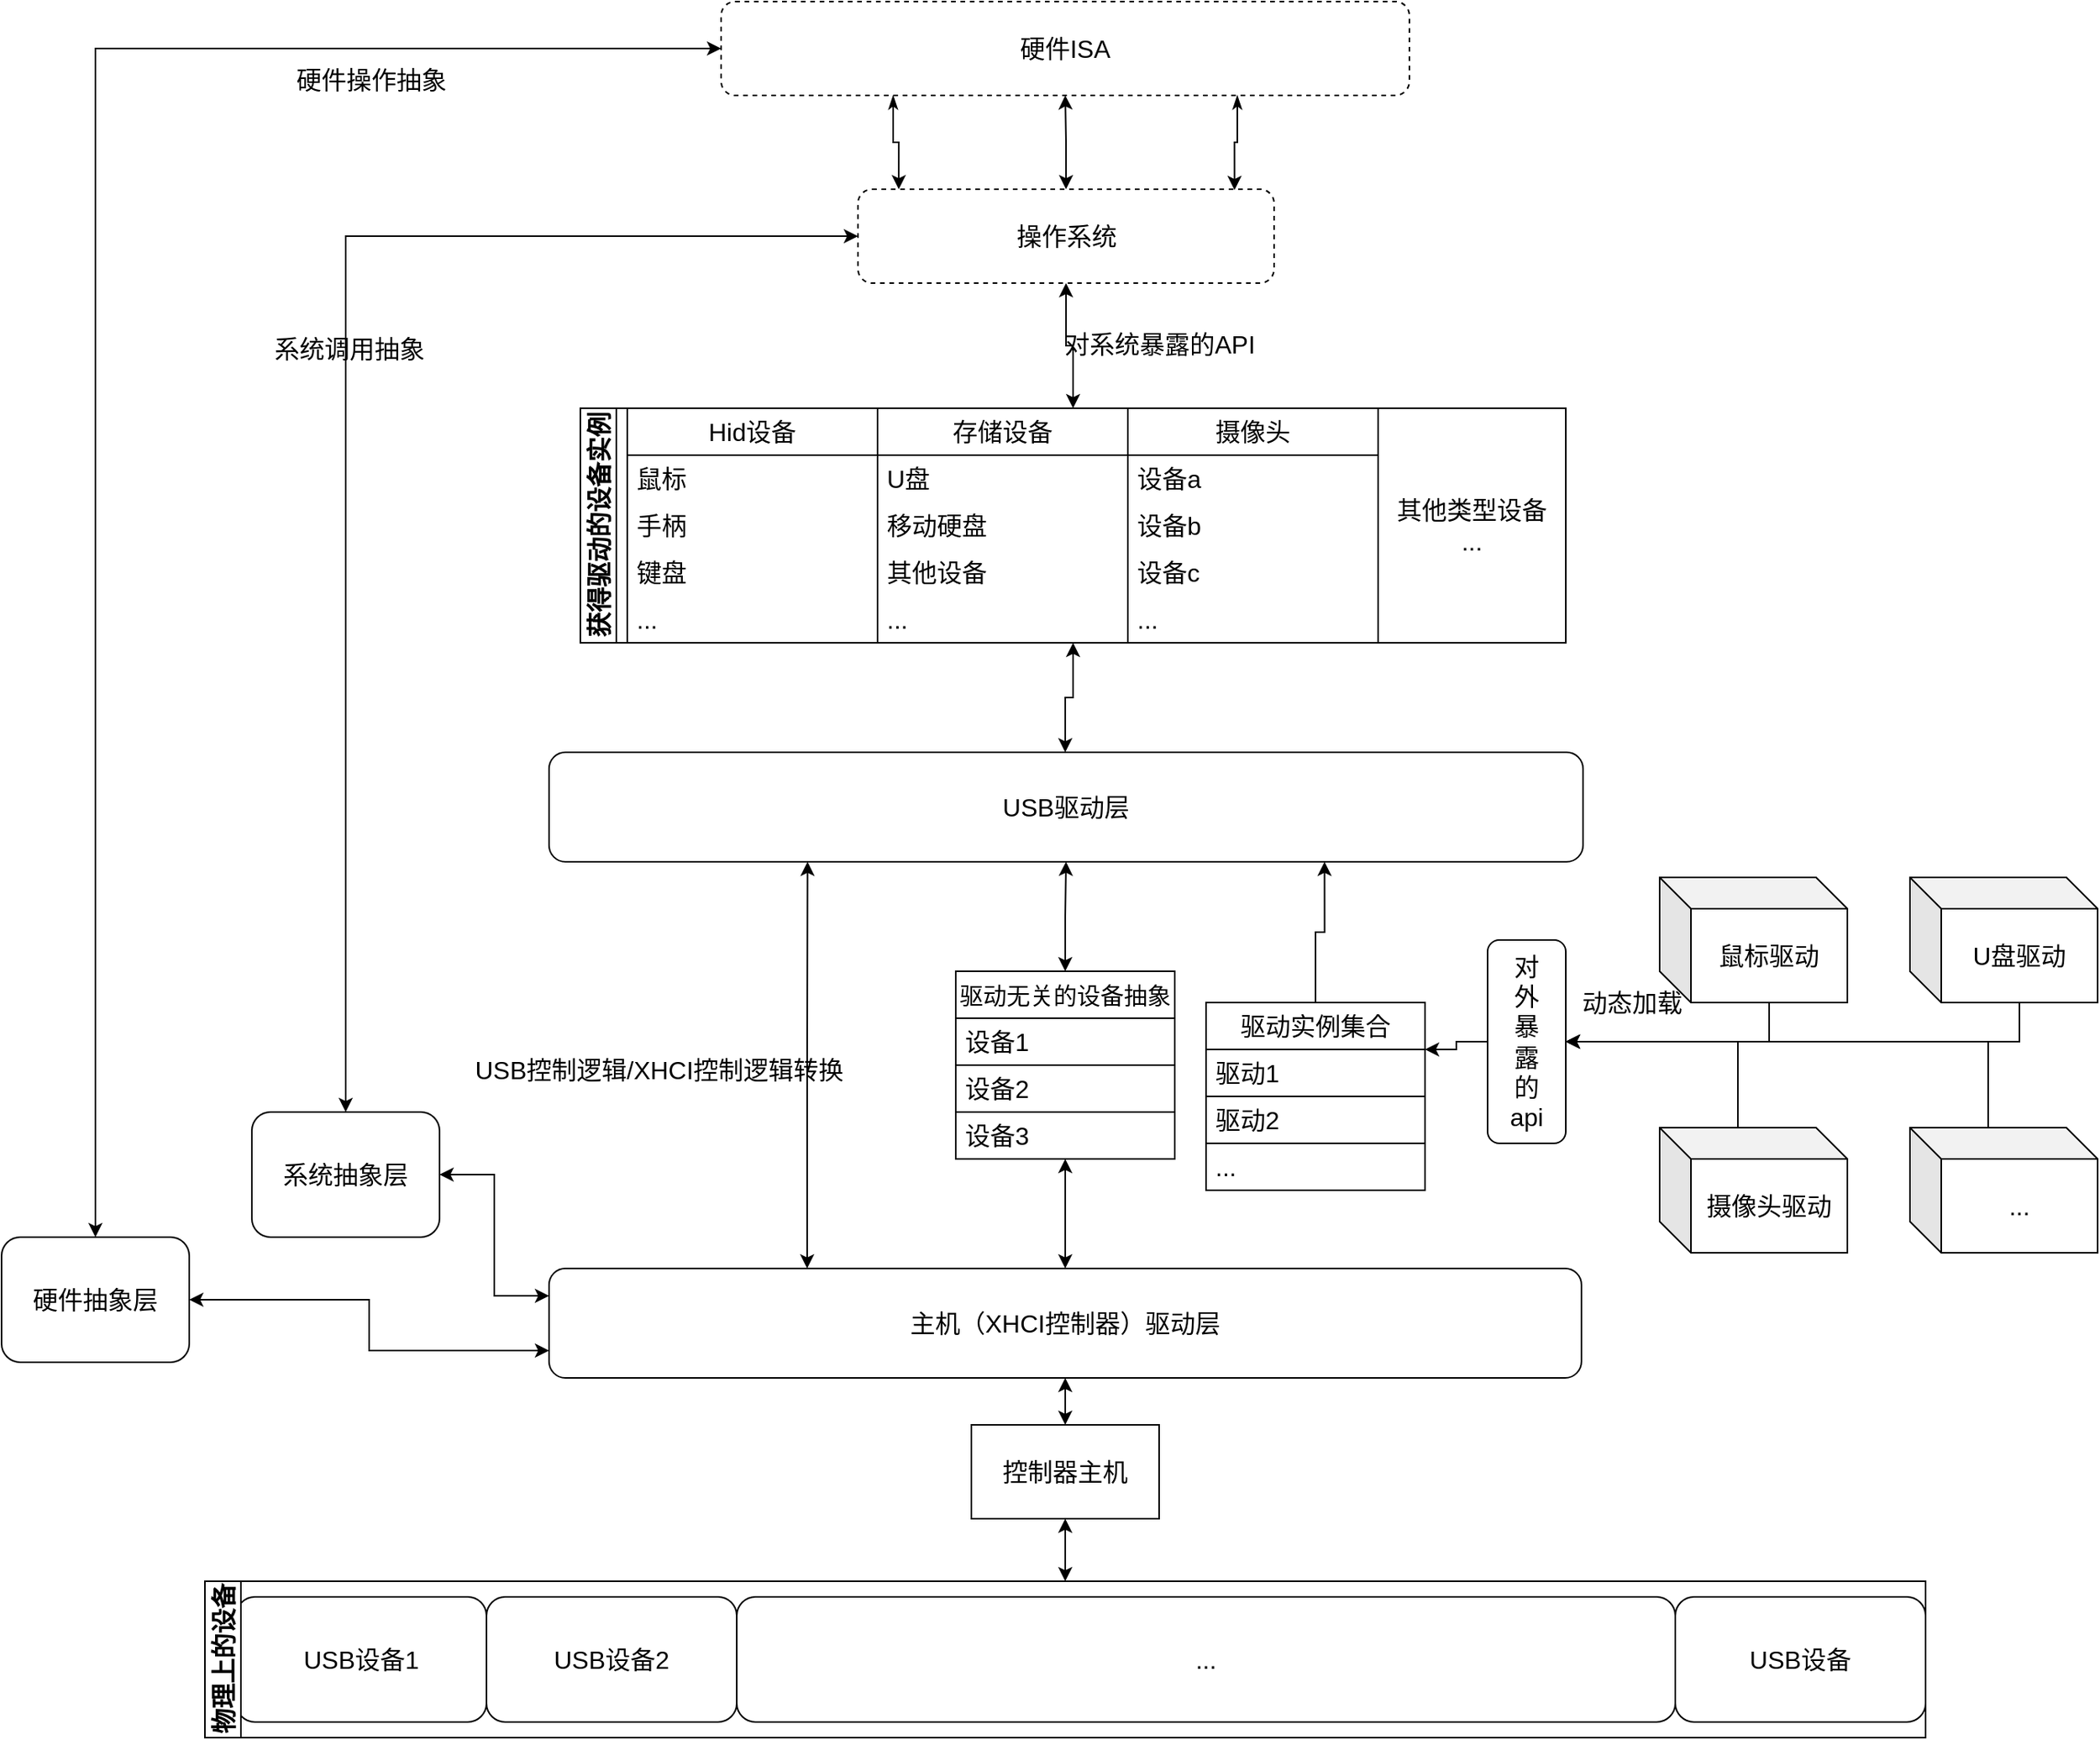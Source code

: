 <mxfile version="24.8.0">
  <diagram name="第 1 页" id="4xeG-ASjtE01gqBWx2Hc">
    <mxGraphModel dx="2022" dy="5783" grid="1" gridSize="10" guides="1" tooltips="1" connect="1" arrows="1" fold="1" page="1" pageScale="1" pageWidth="3300" pageHeight="4681" math="0" shadow="0">
      <root>
        <object label="" font-size="45px" id="0">
          <mxCell />
        </object>
        <mxCell id="1" parent="0" />
        <mxCell id="SofYbIExT5qBE5t5EB93-19" style="edgeStyle=orthogonalEdgeStyle;rounded=0;orthogonalLoop=1;jettySize=auto;html=1;entryX=0.5;entryY=1;entryDx=0;entryDy=0;startArrow=classic;startFill=1;movable=1;resizable=1;rotatable=1;deletable=1;editable=1;locked=0;connectable=1;labelBackgroundColor=none;fontSize=16;" parent="1" source="SofYbIExT5qBE5t5EB93-4" target="SofYbIExT5qBE5t5EB93-15" edge="1">
          <mxGeometry relative="1" as="geometry" />
        </mxCell>
        <mxCell id="SofYbIExT5qBE5t5EB93-4" value="&lt;font style=&quot;font-size: 16px;&quot;&gt;操作系统&lt;/font&gt;" style="rounded=1;whiteSpace=wrap;html=1;dashed=1;movable=1;resizable=1;rotatable=1;deletable=1;editable=1;locked=0;connectable=1;labelBackgroundColor=none;fontSize=16;" parent="1" vertex="1">
          <mxGeometry x="727.5" y="80" width="266" height="60" as="geometry" />
        </mxCell>
        <mxCell id="SofYbIExT5qBE5t5EB93-15" value="&lt;font style=&quot;font-size: 16px;&quot;&gt;硬件ISA&lt;/font&gt;" style="rounded=1;whiteSpace=wrap;html=1;dashed=1;movable=1;resizable=1;rotatable=1;deletable=1;editable=1;locked=0;connectable=1;labelBackgroundColor=none;fontSize=16;" parent="1" vertex="1">
          <mxGeometry x="640" y="-40" width="440" height="60" as="geometry" />
        </mxCell>
        <mxCell id="SofYbIExT5qBE5t5EB93-21" style="edgeStyle=orthogonalEdgeStyle;rounded=0;orthogonalLoop=1;jettySize=auto;html=1;exitX=0.25;exitY=1;exitDx=0;exitDy=0;entryX=0.098;entryY=0;entryDx=0;entryDy=0;entryPerimeter=0;startArrow=classicThin;startFill=1;movable=1;resizable=1;rotatable=1;deletable=1;editable=1;locked=0;connectable=1;labelBackgroundColor=none;fontSize=16;" parent="1" source="SofYbIExT5qBE5t5EB93-15" target="SofYbIExT5qBE5t5EB93-4" edge="1">
          <mxGeometry relative="1" as="geometry" />
        </mxCell>
        <mxCell id="SofYbIExT5qBE5t5EB93-22" style="edgeStyle=orthogonalEdgeStyle;rounded=0;orthogonalLoop=1;jettySize=auto;html=1;exitX=0.75;exitY=1;exitDx=0;exitDy=0;entryX=0.905;entryY=0.008;entryDx=0;entryDy=0;entryPerimeter=0;startArrow=classicThin;startFill=1;movable=1;resizable=1;rotatable=1;deletable=1;editable=1;locked=0;connectable=1;labelBackgroundColor=none;fontSize=16;" parent="1" source="SofYbIExT5qBE5t5EB93-15" target="SofYbIExT5qBE5t5EB93-4" edge="1">
          <mxGeometry relative="1" as="geometry" />
        </mxCell>
        <mxCell id="RQC1SZQL9GjInuUlFMc3-32" style="edgeStyle=orthogonalEdgeStyle;rounded=0;orthogonalLoop=1;jettySize=auto;html=1;exitX=0.5;exitY=0;exitDx=0;exitDy=0;entryX=0.5;entryY=1;entryDx=0;entryDy=0;startArrow=classic;startFill=1;movable=1;resizable=1;rotatable=1;deletable=1;editable=1;locked=0;connectable=1;labelBackgroundColor=none;fontSize=16;" parent="1" source="RQC1SZQL9GjInuUlFMc3-28" target="SofYbIExT5qBE5t5EB93-4" edge="1">
          <mxGeometry relative="1" as="geometry" />
        </mxCell>
        <mxCell id="RQC1SZQL9GjInuUlFMc3-43" value="对系统暴露的API" style="edgeLabel;html=1;align=center;verticalAlign=middle;resizable=1;points=[];fontSize=16;movable=1;rotatable=1;deletable=1;editable=1;locked=0;connectable=1;labelBackgroundColor=none;" parent="RQC1SZQL9GjInuUlFMc3-32" vertex="1" connectable="0">
          <mxGeometry x="-0.107" relative="1" as="geometry">
            <mxPoint x="55" y="-4" as="offset" />
          </mxGeometry>
        </mxCell>
        <mxCell id="RQC1SZQL9GjInuUlFMc3-160" style="edgeStyle=orthogonalEdgeStyle;rounded=0;orthogonalLoop=1;jettySize=auto;html=1;startArrow=classic;startFill=1;movable=1;resizable=1;rotatable=1;deletable=1;editable=1;locked=0;connectable=1;labelBackgroundColor=none;fontSize=16;" parent="1" source="RQC1SZQL9GjInuUlFMc3-28" target="RQC1SZQL9GjInuUlFMc3-30" edge="1">
          <mxGeometry relative="1" as="geometry">
            <Array as="points">
              <mxPoint x="865" y="405" />
              <mxPoint x="860" y="405" />
            </Array>
          </mxGeometry>
        </mxCell>
        <mxCell id="RQC1SZQL9GjInuUlFMc3-30" value="USB驱动层" style="rounded=1;whiteSpace=wrap;html=1;movable=1;resizable=1;rotatable=1;deletable=1;editable=1;locked=0;connectable=1;labelBackgroundColor=none;fontSize=16;" parent="1" vertex="1">
          <mxGeometry x="530" y="440" width="661" height="70" as="geometry" />
        </mxCell>
        <mxCell id="RQC1SZQL9GjInuUlFMc3-94" style="edgeStyle=orthogonalEdgeStyle;rounded=0;orthogonalLoop=1;jettySize=auto;html=1;exitX=0.25;exitY=0;exitDx=0;exitDy=0;entryX=0.25;entryY=1;entryDx=0;entryDy=0;startArrow=classic;startFill=1;movable=1;resizable=1;rotatable=1;deletable=1;editable=1;locked=0;connectable=1;labelBackgroundColor=none;fontSize=16;" parent="1" source="RQC1SZQL9GjInuUlFMc3-31" target="RQC1SZQL9GjInuUlFMc3-30" edge="1">
          <mxGeometry relative="1" as="geometry" />
        </mxCell>
        <mxCell id="RQC1SZQL9GjInuUlFMc3-95" value="USB控制逻辑/XHCI控制逻辑转换" style="edgeLabel;html=1;align=center;verticalAlign=middle;resizable=1;points=[];movable=1;rotatable=1;deletable=1;editable=1;locked=0;connectable=1;labelBackgroundColor=none;fontSize=16;" parent="RQC1SZQL9GjInuUlFMc3-94" vertex="1" connectable="0">
          <mxGeometry x="-0.119" y="7" relative="1" as="geometry">
            <mxPoint x="-88" y="-13" as="offset" />
          </mxGeometry>
        </mxCell>
        <mxCell id="RQC1SZQL9GjInuUlFMc3-105" style="edgeStyle=orthogonalEdgeStyle;rounded=0;orthogonalLoop=1;jettySize=auto;html=1;entryX=0.5;entryY=0;entryDx=0;entryDy=0;startArrow=classic;startFill=1;movable=1;resizable=1;rotatable=1;deletable=1;editable=1;locked=0;connectable=1;labelBackgroundColor=none;fontSize=16;" parent="1" source="RQC1SZQL9GjInuUlFMc3-31" target="RQC1SZQL9GjInuUlFMc3-104" edge="1">
          <mxGeometry relative="1" as="geometry" />
        </mxCell>
        <mxCell id="RQC1SZQL9GjInuUlFMc3-31" value="主机（XHCI控制器）驱动层" style="rounded=1;whiteSpace=wrap;html=1;strokeColor=default;movable=1;resizable=1;rotatable=1;deletable=1;editable=1;locked=0;connectable=1;labelBackgroundColor=none;fontSize=16;" parent="1" vertex="1">
          <mxGeometry x="530" y="770" width="660" height="70" as="geometry" />
        </mxCell>
        <mxCell id="RQC1SZQL9GjInuUlFMc3-36" style="edgeStyle=orthogonalEdgeStyle;rounded=0;orthogonalLoop=1;jettySize=auto;html=1;exitX=0.5;exitY=0;exitDx=0;exitDy=0;entryX=0;entryY=0.5;entryDx=0;entryDy=0;startArrow=classic;startFill=1;movable=1;resizable=1;rotatable=1;deletable=1;editable=1;locked=0;connectable=1;labelBackgroundColor=none;fontSize=16;" parent="1" source="RQC1SZQL9GjInuUlFMc3-34" target="SofYbIExT5qBE5t5EB93-15" edge="1">
          <mxGeometry relative="1" as="geometry" />
        </mxCell>
        <mxCell id="RQC1SZQL9GjInuUlFMc3-38" value="硬件操作抽象" style="edgeLabel;html=1;align=center;verticalAlign=middle;resizable=1;points=[];movable=1;rotatable=1;deletable=1;editable=1;locked=0;connectable=1;labelBackgroundColor=none;fontSize=16;" parent="RQC1SZQL9GjInuUlFMc3-36" vertex="1" connectable="0">
          <mxGeometry x="0.777" y="-2" relative="1" as="geometry">
            <mxPoint x="-95" y="18" as="offset" />
          </mxGeometry>
        </mxCell>
        <mxCell id="FM6HuQMDMmsRYg27hzhD-2" style="edgeStyle=orthogonalEdgeStyle;rounded=0;orthogonalLoop=1;jettySize=auto;html=1;exitX=1;exitY=0.5;exitDx=0;exitDy=0;entryX=0;entryY=0.75;entryDx=0;entryDy=0;startArrow=classic;startFill=1;movable=1;resizable=1;rotatable=1;deletable=1;editable=1;locked=0;connectable=1;labelBackgroundColor=none;fontSize=16;" parent="1" source="RQC1SZQL9GjInuUlFMc3-34" target="RQC1SZQL9GjInuUlFMc3-31" edge="1">
          <mxGeometry relative="1" as="geometry" />
        </mxCell>
        <mxCell id="RQC1SZQL9GjInuUlFMc3-34" value="硬件抽象层" style="rounded=1;whiteSpace=wrap;html=1;movable=1;resizable=1;rotatable=1;deletable=1;editable=1;locked=0;connectable=1;labelBackgroundColor=none;fontSize=16;" parent="1" vertex="1">
          <mxGeometry x="180" y="750" width="120" height="80" as="geometry" />
        </mxCell>
        <mxCell id="RQC1SZQL9GjInuUlFMc3-61" style="edgeStyle=orthogonalEdgeStyle;rounded=0;orthogonalLoop=1;jettySize=auto;html=1;entryX=0;entryY=0.5;entryDx=0;entryDy=0;startArrow=classic;startFill=1;movable=1;resizable=1;rotatable=1;deletable=1;editable=1;locked=0;connectable=1;labelBackgroundColor=none;fontSize=16;" parent="1" source="RQC1SZQL9GjInuUlFMc3-40" target="SofYbIExT5qBE5t5EB93-4" edge="1">
          <mxGeometry relative="1" as="geometry">
            <Array as="points">
              <mxPoint x="400" y="110" />
            </Array>
          </mxGeometry>
        </mxCell>
        <mxCell id="RQC1SZQL9GjInuUlFMc3-66" value="系统调用抽象" style="edgeLabel;html=1;align=center;verticalAlign=middle;resizable=1;points=[];movable=1;rotatable=1;deletable=1;editable=1;locked=0;connectable=1;labelBackgroundColor=none;fontSize=16;" parent="RQC1SZQL9GjInuUlFMc3-61" vertex="1" connectable="0">
          <mxGeometry x="0.164" y="-2" relative="1" as="geometry">
            <mxPoint y="28" as="offset" />
          </mxGeometry>
        </mxCell>
        <mxCell id="FM6HuQMDMmsRYg27hzhD-1" style="edgeStyle=orthogonalEdgeStyle;rounded=0;orthogonalLoop=1;jettySize=auto;html=1;exitX=1;exitY=0.5;exitDx=0;exitDy=0;entryX=0;entryY=0.25;entryDx=0;entryDy=0;startArrow=classic;startFill=1;movable=1;resizable=1;rotatable=1;deletable=1;editable=1;locked=0;connectable=1;labelBackgroundColor=none;fontSize=16;" parent="1" source="RQC1SZQL9GjInuUlFMc3-40" target="RQC1SZQL9GjInuUlFMc3-31" edge="1">
          <mxGeometry relative="1" as="geometry" />
        </mxCell>
        <mxCell id="RQC1SZQL9GjInuUlFMc3-40" value="系统抽象层" style="rounded=1;whiteSpace=wrap;html=1;movable=1;resizable=1;rotatable=1;deletable=1;editable=1;locked=0;connectable=1;labelBackgroundColor=none;fontSize=16;" parent="1" vertex="1">
          <mxGeometry x="340" y="670" width="120" height="80" as="geometry" />
        </mxCell>
        <mxCell id="RQC1SZQL9GjInuUlFMc3-161" style="edgeStyle=orthogonalEdgeStyle;rounded=0;orthogonalLoop=1;jettySize=auto;html=1;entryX=0.5;entryY=0;entryDx=0;entryDy=0;startArrow=classic;startFill=1;movable=1;resizable=1;rotatable=1;deletable=1;editable=1;locked=0;connectable=1;labelBackgroundColor=none;fontSize=16;" parent="1" source="RQC1SZQL9GjInuUlFMc3-89" target="RQC1SZQL9GjInuUlFMc3-31" edge="1">
          <mxGeometry relative="1" as="geometry" />
        </mxCell>
        <mxCell id="RQC1SZQL9GjInuUlFMc3-89" value="驱动无关的设备抽象" style="swimlane;fontStyle=0;childLayout=stackLayout;horizontal=1;startSize=30;horizontalStack=0;resizeParent=1;resizeParentMax=0;resizeLast=0;collapsible=1;marginBottom=0;whiteSpace=wrap;html=1;movable=1;resizable=1;rotatable=1;deletable=1;editable=1;locked=0;connectable=1;labelBackgroundColor=none;fontSize=15;" parent="1" vertex="1">
          <mxGeometry x="790" y="580" width="140" height="120" as="geometry" />
        </mxCell>
        <mxCell id="RQC1SZQL9GjInuUlFMc3-90" value="设备1" style="text;strokeColor=default;fillColor=none;align=left;verticalAlign=middle;spacingLeft=4;spacingRight=4;overflow=hidden;points=[[0,0.5],[1,0.5]];portConstraint=eastwest;rotatable=1;whiteSpace=wrap;html=1;shadow=0;movable=1;resizable=1;deletable=1;editable=1;locked=0;connectable=1;labelBackgroundColor=none;fontSize=16;" parent="RQC1SZQL9GjInuUlFMc3-89" vertex="1">
          <mxGeometry y="30" width="140" height="30" as="geometry" />
        </mxCell>
        <mxCell id="RQC1SZQL9GjInuUlFMc3-91" value="设备2" style="text;strokeColor=default;fillColor=none;align=left;verticalAlign=middle;spacingLeft=4;spacingRight=4;overflow=hidden;points=[[0,0.5],[1,0.5]];portConstraint=eastwest;rotatable=1;whiteSpace=wrap;html=1;movable=1;resizable=1;deletable=1;editable=1;locked=0;connectable=1;labelBackgroundColor=none;fontSize=16;" parent="RQC1SZQL9GjInuUlFMc3-89" vertex="1">
          <mxGeometry y="60" width="140" height="30" as="geometry" />
        </mxCell>
        <mxCell id="RQC1SZQL9GjInuUlFMc3-92" value="设备3" style="text;strokeColor=default;fillColor=none;align=left;verticalAlign=middle;spacingLeft=4;spacingRight=4;overflow=hidden;points=[[0,0.5],[1,0.5]];portConstraint=eastwest;rotatable=1;whiteSpace=wrap;html=1;movable=1;resizable=1;deletable=1;editable=1;locked=0;connectable=1;labelBackgroundColor=none;fontSize=16;" parent="RQC1SZQL9GjInuUlFMc3-89" vertex="1">
          <mxGeometry y="90" width="140" height="30" as="geometry" />
        </mxCell>
        <mxCell id="RQC1SZQL9GjInuUlFMc3-101" value="" style="group;movable=1;resizable=1;rotatable=1;deletable=1;editable=1;locked=0;connectable=1;labelBackgroundColor=none;fontSize=16;" parent="1" vertex="1" connectable="0">
          <mxGeometry x="310" y="970" width="1100" height="100" as="geometry" />
        </mxCell>
        <mxCell id="RQC1SZQL9GjInuUlFMc3-1" value="&lt;span style=&quot;font-size: 16px;&quot;&gt;USB&lt;/span&gt;&lt;span style=&quot;font-size: 16px;&quot;&gt;设备1&lt;/span&gt;" style="rounded=1;whiteSpace=wrap;html=1;movable=1;resizable=1;rotatable=1;deletable=1;editable=1;locked=0;connectable=1;labelBackgroundColor=none;fontSize=16;" parent="RQC1SZQL9GjInuUlFMc3-101" vertex="1">
          <mxGeometry x="20" y="10" width="160" height="80" as="geometry" />
        </mxCell>
        <mxCell id="RQC1SZQL9GjInuUlFMc3-18" value="&lt;span style=&quot;font-size: 16px;&quot;&gt;USB&lt;/span&gt;&lt;span style=&quot;font-size: 16px;&quot;&gt;设备2&lt;/span&gt;" style="rounded=1;whiteSpace=wrap;html=1;movable=1;resizable=1;rotatable=1;deletable=1;editable=1;locked=0;connectable=1;labelBackgroundColor=none;fontSize=16;" parent="RQC1SZQL9GjInuUlFMc3-101" vertex="1">
          <mxGeometry x="180" y="10" width="160" height="80" as="geometry" />
        </mxCell>
        <mxCell id="RQC1SZQL9GjInuUlFMc3-19" value="&lt;span style=&quot;font-size: 16px;&quot;&gt;...&lt;/span&gt;" style="rounded=1;whiteSpace=wrap;html=1;movable=1;resizable=1;rotatable=1;deletable=1;editable=1;locked=0;connectable=1;labelBackgroundColor=none;fontSize=16;" parent="RQC1SZQL9GjInuUlFMc3-101" vertex="1">
          <mxGeometry x="340" y="10" width="600" height="80" as="geometry" />
        </mxCell>
        <mxCell id="RQC1SZQL9GjInuUlFMc3-23" value="&lt;span style=&quot;font-size: 16px;&quot;&gt;USB&lt;/span&gt;&lt;span style=&quot;font-size: 16px;&quot;&gt;设备&lt;/span&gt;" style="rounded=1;whiteSpace=wrap;html=1;movable=1;resizable=1;rotatable=1;deletable=1;editable=1;locked=0;connectable=1;labelBackgroundColor=none;fontSize=16;" parent="RQC1SZQL9GjInuUlFMc3-101" vertex="1">
          <mxGeometry x="940" y="10" width="160" height="80" as="geometry" />
        </mxCell>
        <mxCell id="RQC1SZQL9GjInuUlFMc3-100" value="物理上的设备" style="swimlane;horizontal=0;whiteSpace=wrap;html=1;movable=1;resizable=1;rotatable=1;deletable=1;editable=1;locked=0;connectable=1;labelBackgroundColor=none;fontSize=16;" parent="RQC1SZQL9GjInuUlFMc3-101" vertex="1">
          <mxGeometry width="1100" height="100" as="geometry" />
        </mxCell>
        <mxCell id="RQC1SZQL9GjInuUlFMc3-106" style="edgeStyle=orthogonalEdgeStyle;rounded=0;orthogonalLoop=1;jettySize=auto;html=1;exitX=0.5;exitY=1;exitDx=0;exitDy=0;entryX=0.5;entryY=0;entryDx=0;entryDy=0;startArrow=classic;startFill=1;movable=1;resizable=1;rotatable=1;deletable=1;editable=1;locked=0;connectable=1;labelBackgroundColor=none;fontSize=16;" parent="1" source="RQC1SZQL9GjInuUlFMc3-104" target="RQC1SZQL9GjInuUlFMc3-100" edge="1">
          <mxGeometry relative="1" as="geometry" />
        </mxCell>
        <mxCell id="RQC1SZQL9GjInuUlFMc3-104" value="控制器主机" style="rounded=0;whiteSpace=wrap;html=1;movable=1;resizable=1;rotatable=1;deletable=1;editable=1;locked=0;connectable=1;labelBackgroundColor=none;fontSize=16;" parent="1" vertex="1">
          <mxGeometry x="800" y="870" width="120" height="60" as="geometry" />
        </mxCell>
        <mxCell id="RQC1SZQL9GjInuUlFMc3-128" style="edgeStyle=orthogonalEdgeStyle;rounded=0;orthogonalLoop=1;jettySize=auto;html=1;exitX=0.5;exitY=0;exitDx=0;exitDy=0;entryX=0.5;entryY=1;entryDx=0;entryDy=0;startArrow=classic;startFill=1;movable=1;resizable=1;rotatable=1;deletable=1;editable=1;locked=0;connectable=1;labelBackgroundColor=none;fontSize=16;" parent="1" source="RQC1SZQL9GjInuUlFMc3-89" target="RQC1SZQL9GjInuUlFMc3-30" edge="1">
          <mxGeometry relative="1" as="geometry">
            <mxPoint x="860" y="540" as="sourcePoint" />
          </mxGeometry>
        </mxCell>
        <mxCell id="RQC1SZQL9GjInuUlFMc3-158" style="edgeStyle=orthogonalEdgeStyle;rounded=0;orthogonalLoop=1;jettySize=auto;html=1;exitX=0;exitY=0.5;exitDx=0;exitDy=0;entryX=1;entryY=0.25;entryDx=0;entryDy=0;movable=1;resizable=1;rotatable=1;deletable=1;editable=1;locked=0;connectable=1;labelBackgroundColor=none;fontSize=16;" parent="1" source="RQC1SZQL9GjInuUlFMc3-131" target="RQC1SZQL9GjInuUlFMc3-151" edge="1">
          <mxGeometry relative="1" as="geometry" />
        </mxCell>
        <mxCell id="RQC1SZQL9GjInuUlFMc3-131" value="对&lt;div style=&quot;font-size: 16px;&quot;&gt;外&lt;/div&gt;&lt;div style=&quot;font-size: 16px;&quot;&gt;暴&lt;/div&gt;&lt;div style=&quot;font-size: 16px;&quot;&gt;露&lt;/div&gt;&lt;div style=&quot;font-size: 16px;&quot;&gt;的&lt;/div&gt;&lt;div style=&quot;font-size: 16px;&quot;&gt;api&lt;/div&gt;" style="rounded=1;whiteSpace=wrap;html=1;movable=1;resizable=1;rotatable=1;deletable=1;editable=1;locked=0;connectable=1;labelBackgroundColor=none;fontSize=16;" parent="1" vertex="1">
          <mxGeometry x="1130" y="560" width="50" height="130" as="geometry" />
        </mxCell>
        <mxCell id="RQC1SZQL9GjInuUlFMc3-134" value="鼠标驱动" style="shape=cube;whiteSpace=wrap;html=1;boundedLbl=1;backgroundOutline=1;darkOpacity=0.05;darkOpacity2=0.1;movable=1;resizable=1;rotatable=1;deletable=1;editable=1;locked=0;connectable=1;labelBackgroundColor=none;fontSize=16;" parent="1" vertex="1">
          <mxGeometry x="1240" y="520" width="120" height="80" as="geometry" />
        </mxCell>
        <mxCell id="RQC1SZQL9GjInuUlFMc3-135" value="U盘驱动" style="shape=cube;whiteSpace=wrap;html=1;boundedLbl=1;backgroundOutline=1;darkOpacity=0.05;darkOpacity2=0.1;movable=1;resizable=1;rotatable=1;deletable=1;editable=1;locked=0;connectable=1;labelBackgroundColor=none;fontSize=16;" parent="1" vertex="1">
          <mxGeometry x="1400" y="520" width="120" height="80" as="geometry" />
        </mxCell>
        <mxCell id="RQC1SZQL9GjInuUlFMc3-136" value="摄像头驱动" style="shape=cube;whiteSpace=wrap;html=1;boundedLbl=1;backgroundOutline=1;darkOpacity=0.05;darkOpacity2=0.1;movable=1;resizable=1;rotatable=1;deletable=1;editable=1;locked=0;connectable=1;labelBackgroundColor=none;fontSize=16;" parent="1" vertex="1">
          <mxGeometry x="1240" y="680" width="120" height="80" as="geometry" />
        </mxCell>
        <mxCell id="RQC1SZQL9GjInuUlFMc3-137" value="..." style="shape=cube;whiteSpace=wrap;html=1;boundedLbl=1;backgroundOutline=1;darkOpacity=0.05;darkOpacity2=0.1;movable=1;resizable=1;rotatable=1;deletable=1;editable=1;locked=0;connectable=1;labelBackgroundColor=none;fontSize=16;" parent="1" vertex="1">
          <mxGeometry x="1400" y="680" width="120" height="80" as="geometry" />
        </mxCell>
        <mxCell id="RQC1SZQL9GjInuUlFMc3-139" style="edgeStyle=orthogonalEdgeStyle;rounded=0;orthogonalLoop=1;jettySize=auto;html=1;exitX=1;exitY=0.5;exitDx=0;exitDy=0;entryX=0;entryY=0;entryDx=70;entryDy=80;entryPerimeter=0;startArrow=classic;startFill=1;endArrow=none;endFill=0;movable=1;resizable=1;rotatable=1;deletable=1;editable=1;locked=0;connectable=1;labelBackgroundColor=none;fontSize=16;" parent="1" source="RQC1SZQL9GjInuUlFMc3-131" target="RQC1SZQL9GjInuUlFMc3-135" edge="1">
          <mxGeometry relative="1" as="geometry" />
        </mxCell>
        <mxCell id="RQC1SZQL9GjInuUlFMc3-142" style="edgeStyle=orthogonalEdgeStyle;rounded=0;orthogonalLoop=1;jettySize=auto;html=1;exitX=1;exitY=0.5;exitDx=0;exitDy=0;entryX=0;entryY=0;entryDx=50;entryDy=0;entryPerimeter=0;startArrow=classic;startFill=1;endArrow=none;endFill=0;movable=1;resizable=1;rotatable=1;deletable=1;editable=1;locked=0;connectable=1;labelBackgroundColor=none;fontSize=16;" parent="1" source="RQC1SZQL9GjInuUlFMc3-131" target="RQC1SZQL9GjInuUlFMc3-137" edge="1">
          <mxGeometry relative="1" as="geometry" />
        </mxCell>
        <mxCell id="RQC1SZQL9GjInuUlFMc3-144" style="edgeStyle=orthogonalEdgeStyle;rounded=0;orthogonalLoop=1;jettySize=auto;html=1;exitX=1;exitY=0.5;exitDx=0;exitDy=0;entryX=0;entryY=0;entryDx=50;entryDy=0;entryPerimeter=0;startArrow=classic;startFill=1;endArrow=none;endFill=0;movable=1;resizable=1;rotatable=1;deletable=1;editable=1;locked=0;connectable=1;labelBackgroundColor=none;fontSize=16;" parent="1" source="RQC1SZQL9GjInuUlFMc3-131" target="RQC1SZQL9GjInuUlFMc3-136" edge="1">
          <mxGeometry relative="1" as="geometry" />
        </mxCell>
        <mxCell id="RQC1SZQL9GjInuUlFMc3-145" style="edgeStyle=orthogonalEdgeStyle;rounded=0;orthogonalLoop=1;jettySize=auto;html=1;exitX=1;exitY=0.5;exitDx=0;exitDy=0;entryX=0;entryY=0;entryDx=70;entryDy=80;entryPerimeter=0;startArrow=classic;startFill=1;endArrow=none;endFill=0;movable=1;resizable=1;rotatable=1;deletable=1;editable=1;locked=0;connectable=1;labelBackgroundColor=none;fontSize=16;" parent="1" source="RQC1SZQL9GjInuUlFMc3-131" target="RQC1SZQL9GjInuUlFMc3-134" edge="1">
          <mxGeometry relative="1" as="geometry" />
        </mxCell>
        <mxCell id="RQC1SZQL9GjInuUlFMc3-146" value="动态加载" style="edgeLabel;html=1;align=center;verticalAlign=middle;resizable=1;points=[];movable=1;rotatable=1;deletable=1;editable=1;locked=0;connectable=1;labelBackgroundColor=none;fontSize=16;" parent="RQC1SZQL9GjInuUlFMc3-145" vertex="1" connectable="0">
          <mxGeometry x="-0.26" y="1" relative="1" as="geometry">
            <mxPoint x="-16" y="-24" as="offset" />
          </mxGeometry>
        </mxCell>
        <mxCell id="RQC1SZQL9GjInuUlFMc3-155" style="edgeStyle=orthogonalEdgeStyle;rounded=0;orthogonalLoop=1;jettySize=auto;html=1;exitX=0.5;exitY=0;exitDx=0;exitDy=0;entryX=0.75;entryY=1;entryDx=0;entryDy=0;movable=1;resizable=1;rotatable=1;deletable=1;editable=1;locked=0;connectable=1;labelBackgroundColor=none;fontSize=16;" parent="1" source="RQC1SZQL9GjInuUlFMc3-151" target="RQC1SZQL9GjInuUlFMc3-30" edge="1">
          <mxGeometry relative="1" as="geometry" />
        </mxCell>
        <mxCell id="RQC1SZQL9GjInuUlFMc3-151" value="驱动实例集合" style="swimlane;fontStyle=0;childLayout=stackLayout;horizontal=1;startSize=30;horizontalStack=0;resizeParent=1;resizeParentMax=0;resizeLast=0;collapsible=1;marginBottom=0;whiteSpace=wrap;html=1;movable=1;resizable=1;rotatable=1;deletable=1;editable=1;locked=0;connectable=1;labelBackgroundColor=none;fontSize=16;" parent="1" vertex="1">
          <mxGeometry x="950" y="600" width="140" height="120" as="geometry" />
        </mxCell>
        <mxCell id="RQC1SZQL9GjInuUlFMc3-152" value="驱动1" style="text;strokeColor=default;fillColor=none;align=left;verticalAlign=middle;spacingLeft=4;spacingRight=4;overflow=hidden;points=[[0,0.5],[1,0.5]];portConstraint=eastwest;rotatable=1;whiteSpace=wrap;html=1;shadow=0;movable=1;resizable=1;deletable=1;editable=1;locked=0;connectable=1;labelBackgroundColor=none;fontSize=16;" parent="RQC1SZQL9GjInuUlFMc3-151" vertex="1">
          <mxGeometry y="30" width="140" height="30" as="geometry" />
        </mxCell>
        <mxCell id="RQC1SZQL9GjInuUlFMc3-153" value="驱动2" style="text;strokeColor=default;fillColor=none;align=left;verticalAlign=middle;spacingLeft=4;spacingRight=4;overflow=hidden;points=[[0,0.5],[1,0.5]];portConstraint=eastwest;rotatable=1;whiteSpace=wrap;html=1;movable=1;resizable=1;deletable=1;editable=1;locked=0;connectable=1;labelBackgroundColor=none;fontSize=16;" parent="RQC1SZQL9GjInuUlFMc3-151" vertex="1">
          <mxGeometry y="60" width="140" height="30" as="geometry" />
        </mxCell>
        <mxCell id="RQC1SZQL9GjInuUlFMc3-154" value="..." style="text;strokeColor=default;fillColor=none;align=left;verticalAlign=middle;spacingLeft=4;spacingRight=4;overflow=hidden;points=[[0,0.5],[1,0.5]];portConstraint=eastwest;rotatable=1;whiteSpace=wrap;html=1;movable=1;resizable=1;deletable=1;editable=1;locked=0;connectable=1;labelBackgroundColor=none;fontSize=16;" parent="RQC1SZQL9GjInuUlFMc3-151" vertex="1">
          <mxGeometry y="90" width="140" height="30" as="geometry" />
        </mxCell>
        <mxCell id="RQC1SZQL9GjInuUlFMc3-28" value="获得驱动的设备实例" style="swimlane;horizontal=0;whiteSpace=wrap;html=1;movable=1;resizable=1;rotatable=1;deletable=1;editable=1;locked=0;connectable=1;labelBackgroundColor=none;fontSize=16;" parent="1" vertex="1">
          <mxGeometry x="550" y="220" width="630" height="150" as="geometry" />
        </mxCell>
        <mxCell id="RQC1SZQL9GjInuUlFMc3-44" value="Hid设备" style="swimlane;fontStyle=0;childLayout=stackLayout;horizontal=1;startSize=30;horizontalStack=0;resizeParent=1;resizeParentMax=0;resizeLast=0;collapsible=1;marginBottom=0;whiteSpace=wrap;html=1;movable=1;resizable=1;rotatable=1;deletable=1;editable=1;locked=0;connectable=1;labelBackgroundColor=none;fontSize=16;" parent="RQC1SZQL9GjInuUlFMc3-28" vertex="1">
          <mxGeometry x="30" width="160" height="150" as="geometry">
            <mxRectangle x="30" width="80" height="30" as="alternateBounds" />
          </mxGeometry>
        </mxCell>
        <mxCell id="RQC1SZQL9GjInuUlFMc3-45" value="鼠标" style="text;strokeColor=none;fillColor=none;align=left;verticalAlign=middle;spacingLeft=4;spacingRight=4;overflow=hidden;points=[[0,0.5],[1,0.5]];portConstraint=eastwest;rotatable=1;whiteSpace=wrap;html=1;movable=1;resizable=1;deletable=1;editable=1;locked=0;connectable=1;labelBackgroundColor=none;fontSize=16;" parent="RQC1SZQL9GjInuUlFMc3-44" vertex="1">
          <mxGeometry y="30" width="160" height="30" as="geometry" />
        </mxCell>
        <mxCell id="RQC1SZQL9GjInuUlFMc3-46" value="手柄" style="text;strokeColor=none;fillColor=none;align=left;verticalAlign=middle;spacingLeft=4;spacingRight=4;overflow=hidden;points=[[0,0.5],[1,0.5]];portConstraint=eastwest;rotatable=1;whiteSpace=wrap;html=1;movable=1;resizable=1;deletable=1;editable=1;locked=0;connectable=1;labelBackgroundColor=none;fontSize=16;" parent="RQC1SZQL9GjInuUlFMc3-44" vertex="1">
          <mxGeometry y="60" width="160" height="30" as="geometry" />
        </mxCell>
        <mxCell id="RQC1SZQL9GjInuUlFMc3-47" value="键盘" style="text;strokeColor=none;fillColor=none;align=left;verticalAlign=middle;spacingLeft=4;spacingRight=4;overflow=hidden;points=[[0,0.5],[1,0.5]];portConstraint=eastwest;rotatable=1;whiteSpace=wrap;html=1;movable=1;resizable=1;deletable=1;editable=1;locked=0;connectable=1;labelBackgroundColor=none;fontSize=16;" parent="RQC1SZQL9GjInuUlFMc3-44" vertex="1">
          <mxGeometry y="90" width="160" height="30" as="geometry" />
        </mxCell>
        <mxCell id="RQC1SZQL9GjInuUlFMc3-57" value="..." style="text;strokeColor=none;fillColor=none;align=left;verticalAlign=middle;spacingLeft=4;spacingRight=4;overflow=hidden;points=[[0,0.5],[1,0.5]];portConstraint=eastwest;rotatable=1;whiteSpace=wrap;html=1;movable=1;resizable=1;deletable=1;editable=1;locked=0;connectable=1;labelBackgroundColor=none;fontSize=16;" parent="RQC1SZQL9GjInuUlFMc3-44" vertex="1">
          <mxGeometry y="120" width="160" height="30" as="geometry" />
        </mxCell>
        <mxCell id="RQC1SZQL9GjInuUlFMc3-48" value="存储设备" style="swimlane;fontStyle=0;childLayout=stackLayout;horizontal=1;startSize=30;horizontalStack=0;resizeParent=1;resizeParentMax=0;resizeLast=0;collapsible=1;marginBottom=0;whiteSpace=wrap;html=1;movable=1;resizable=1;rotatable=1;deletable=1;editable=1;locked=0;connectable=1;labelBackgroundColor=none;fontSize=16;" parent="RQC1SZQL9GjInuUlFMc3-28" vertex="1">
          <mxGeometry x="190" width="160" height="150" as="geometry" />
        </mxCell>
        <mxCell id="RQC1SZQL9GjInuUlFMc3-49" value="U盘" style="text;strokeColor=none;fillColor=none;align=left;verticalAlign=middle;spacingLeft=4;spacingRight=4;overflow=hidden;points=[[0,0.5],[1,0.5]];portConstraint=eastwest;rotatable=1;whiteSpace=wrap;html=1;movable=1;resizable=1;deletable=1;editable=1;locked=0;connectable=1;labelBackgroundColor=none;fontSize=16;" parent="RQC1SZQL9GjInuUlFMc3-48" vertex="1">
          <mxGeometry y="30" width="160" height="30" as="geometry" />
        </mxCell>
        <mxCell id="RQC1SZQL9GjInuUlFMc3-50" value="移动硬盘" style="text;strokeColor=none;fillColor=none;align=left;verticalAlign=middle;spacingLeft=4;spacingRight=4;overflow=hidden;points=[[0,0.5],[1,0.5]];portConstraint=eastwest;rotatable=1;whiteSpace=wrap;html=1;movable=1;resizable=1;deletable=1;editable=1;locked=0;connectable=1;labelBackgroundColor=none;fontSize=16;" parent="RQC1SZQL9GjInuUlFMc3-48" vertex="1">
          <mxGeometry y="60" width="160" height="30" as="geometry" />
        </mxCell>
        <mxCell id="RQC1SZQL9GjInuUlFMc3-51" value="其他设备" style="text;strokeColor=none;fillColor=none;align=left;verticalAlign=middle;spacingLeft=4;spacingRight=4;overflow=hidden;points=[[0,0.5],[1,0.5]];portConstraint=eastwest;rotatable=1;whiteSpace=wrap;html=1;movable=1;resizable=1;deletable=1;editable=1;locked=0;connectable=1;labelBackgroundColor=none;fontSize=16;" parent="RQC1SZQL9GjInuUlFMc3-48" vertex="1">
          <mxGeometry y="90" width="160" height="30" as="geometry" />
        </mxCell>
        <mxCell id="RQC1SZQL9GjInuUlFMc3-58" value="..." style="text;strokeColor=none;fillColor=none;align=left;verticalAlign=middle;spacingLeft=4;spacingRight=4;overflow=hidden;points=[[0,0.5],[1,0.5]];portConstraint=eastwest;rotatable=1;whiteSpace=wrap;html=1;movable=1;resizable=1;deletable=1;editable=1;locked=0;connectable=1;labelBackgroundColor=none;fontSize=16;" parent="RQC1SZQL9GjInuUlFMc3-48" vertex="1">
          <mxGeometry y="120" width="160" height="30" as="geometry" />
        </mxCell>
        <mxCell id="RQC1SZQL9GjInuUlFMc3-52" value="摄像头" style="swimlane;fontStyle=0;childLayout=stackLayout;horizontal=1;startSize=30;horizontalStack=0;resizeParent=1;resizeParentMax=0;resizeLast=0;collapsible=1;marginBottom=0;whiteSpace=wrap;html=1;movable=1;resizable=1;rotatable=1;deletable=1;editable=1;locked=0;connectable=1;labelBackgroundColor=none;fontSize=16;" parent="RQC1SZQL9GjInuUlFMc3-28" vertex="1">
          <mxGeometry x="350" width="160" height="150" as="geometry" />
        </mxCell>
        <mxCell id="RQC1SZQL9GjInuUlFMc3-53" value="设备a" style="text;strokeColor=none;fillColor=none;align=left;verticalAlign=middle;spacingLeft=4;spacingRight=4;overflow=hidden;points=[[0,0.5],[1,0.5]];portConstraint=eastwest;rotatable=1;whiteSpace=wrap;html=1;movable=1;resizable=1;deletable=1;editable=1;locked=0;connectable=1;labelBackgroundColor=none;fontSize=16;" parent="RQC1SZQL9GjInuUlFMc3-52" vertex="1">
          <mxGeometry y="30" width="160" height="30" as="geometry" />
        </mxCell>
        <mxCell id="RQC1SZQL9GjInuUlFMc3-54" value="设备b" style="text;strokeColor=none;fillColor=none;align=left;verticalAlign=middle;spacingLeft=4;spacingRight=4;overflow=hidden;points=[[0,0.5],[1,0.5]];portConstraint=eastwest;rotatable=1;whiteSpace=wrap;html=1;movable=1;resizable=1;deletable=1;editable=1;locked=0;connectable=1;labelBackgroundColor=none;fontSize=16;" parent="RQC1SZQL9GjInuUlFMc3-52" vertex="1">
          <mxGeometry y="60" width="160" height="30" as="geometry" />
        </mxCell>
        <mxCell id="RQC1SZQL9GjInuUlFMc3-55" value="设备c" style="text;strokeColor=none;fillColor=none;align=left;verticalAlign=middle;spacingLeft=4;spacingRight=4;overflow=hidden;points=[[0,0.5],[1,0.5]];portConstraint=eastwest;rotatable=1;whiteSpace=wrap;html=1;movable=1;resizable=1;deletable=1;editable=1;locked=0;connectable=1;labelBackgroundColor=none;fontSize=16;" parent="RQC1SZQL9GjInuUlFMc3-52" vertex="1">
          <mxGeometry y="90" width="160" height="30" as="geometry" />
        </mxCell>
        <mxCell id="RQC1SZQL9GjInuUlFMc3-64" value="..." style="text;strokeColor=none;fillColor=none;align=left;verticalAlign=middle;spacingLeft=4;spacingRight=4;overflow=hidden;points=[[0,0.5],[1,0.5]];portConstraint=eastwest;rotatable=1;whiteSpace=wrap;html=1;movable=1;resizable=1;deletable=1;editable=1;locked=0;connectable=1;labelBackgroundColor=none;fontSize=16;" parent="RQC1SZQL9GjInuUlFMc3-52" vertex="1">
          <mxGeometry y="120" width="160" height="30" as="geometry" />
        </mxCell>
        <mxCell id="RQC1SZQL9GjInuUlFMc3-56" value="其他类型设备&lt;div style=&quot;font-size: 16px;&quot;&gt;...&lt;/div&gt;" style="rounded=0;whiteSpace=wrap;html=1;movable=1;resizable=1;rotatable=1;deletable=1;editable=1;locked=0;connectable=1;labelBackgroundColor=none;fontSize=16;" parent="RQC1SZQL9GjInuUlFMc3-28" vertex="1">
          <mxGeometry x="510" width="120" height="150" as="geometry" />
        </mxCell>
      </root>
    </mxGraphModel>
  </diagram>
</mxfile>

